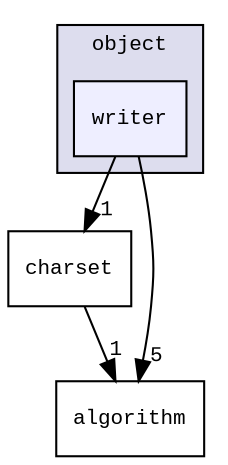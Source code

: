 digraph "src/object/writer" {
  compound=true
  node [ fontsize="10", fontname="CourierNew"];
  edge [ labelfontsize="10", labelfontname="CourierNew"];
  subgraph clusterdir_bb043af75e54e1af3032f67529bb720c {
    graph [ bgcolor="#ddddee", pencolor="black", label="object" fontname="CourierNew", fontsize="10", URL="dir_bb043af75e54e1af3032f67529bb720c.html"]
  dir_ef0e1d93260f20dbb777f80c194138d7 [shape=box, label="writer", style="filled", fillcolor="#eeeeff", pencolor="black", URL="dir_ef0e1d93260f20dbb777f80c194138d7.html"];
  }
  dir_4309fc6147da60689ff8fae5076fed27 [shape=box label="charset" URL="dir_4309fc6147da60689ff8fae5076fed27.html"];
  dir_fbc178c12bd249518b3c0868875b8083 [shape=box label="algorithm" URL="dir_fbc178c12bd249518b3c0868875b8083.html"];
  dir_ef0e1d93260f20dbb777f80c194138d7->dir_4309fc6147da60689ff8fae5076fed27 [headlabel="1", labeldistance=1.5 headhref="dir_000025_000003.html"];
  dir_ef0e1d93260f20dbb777f80c194138d7->dir_fbc178c12bd249518b3c0868875b8083 [headlabel="5", labeldistance=1.5 headhref="dir_000025_000001.html"];
  dir_4309fc6147da60689ff8fae5076fed27->dir_fbc178c12bd249518b3c0868875b8083 [headlabel="1", labeldistance=1.5 headhref="dir_000003_000001.html"];
}
